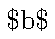 \documentclass[border=5mm]{standalone}
\usepackage{luatex85}
\usepackage{luamplib}
\begin{document}
\mplibtextextlabel{enable}
\begin{mplibcode}


def drawlblarrow(expr label_for_arrow, time_on_path, offset, path_for_arrow) = 
  draw thelabel(label_for_arrow, origin)
       shifted (up scaled offset rotated angle direction time_on_path of path_for_arrow)
       shifted point time_on_path of path_for_arrow;
  _apth := path_for_arrow cutbefore fullcircle scaled 16 shifted point 0 of path_for_arrow
                          cutafter  fullcircle scaled 16 shifted point infinity of path_for_arrow;
  _finarr
enddef;

beginfig(1);
    interim ahangle := 30;
    -x0 = x1 = -x2 = x3 = y0 = y1 = -y2 = -y3 = 34;

    picture p; p = image(draw for i=0 upto 7: 5 up rotated 102.857142857i -- endfor cycle;);
    
    label("$a$", z0);
    label("$b$", z1);
    label("$c$", z2);
    label("$d$", z3);

    drawlblarrow(p, 0.5, 7, z0 -- z1);
    drawlblarrow("$g$", 0.5, 7, z1 -- z3);
    drawlblarrow("$s$", 0.5, -7, z0 -- z2);
    drawlblarrow("$t$", 0.5, -7, z2 -- z3);

endfig;
\end{mplibcode}
\end{document}

